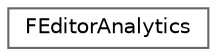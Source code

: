 digraph "Graphical Class Hierarchy"
{
 // INTERACTIVE_SVG=YES
 // LATEX_PDF_SIZE
  bgcolor="transparent";
  edge [fontname=Helvetica,fontsize=10,labelfontname=Helvetica,labelfontsize=10];
  node [fontname=Helvetica,fontsize=10,shape=box,height=0.2,width=0.4];
  rankdir="LR";
  Node0 [id="Node000000",label="FEditorAnalytics",height=0.2,width=0.4,color="grey40", fillcolor="white", style="filled",URL="$d2/d0d/classFEditorAnalytics.html",tooltip=" "];
}
